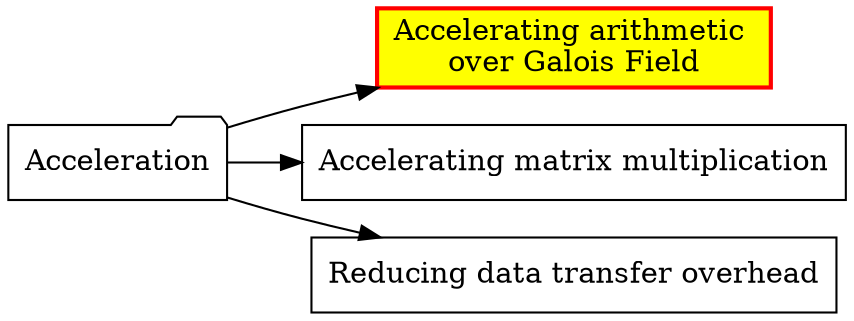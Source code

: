 digraph roadmap
{
  rankdir = LR;
  node[shape=box];
  root
	[
	label="Acceleration"
	shape=folder
	];
  galois
	[
	label="Accelerating arithmetic \nover Galois Field";
  //style="filled,setlinewidth(0.5)",fillcolor=red,color=gray,fontcolor=snow
  style="filled, setlinewidth(2)";
  fillcolor=yellow;
  color=red;
  fontcolor=black;
  ]
	mm
	[
	label="Accelerating matrix multiplication"
	]
	comm
	[
	label="Reducing data transfer overhead"
	]
	root -> galois;
  root -> mm;
  root -> comm;
}
